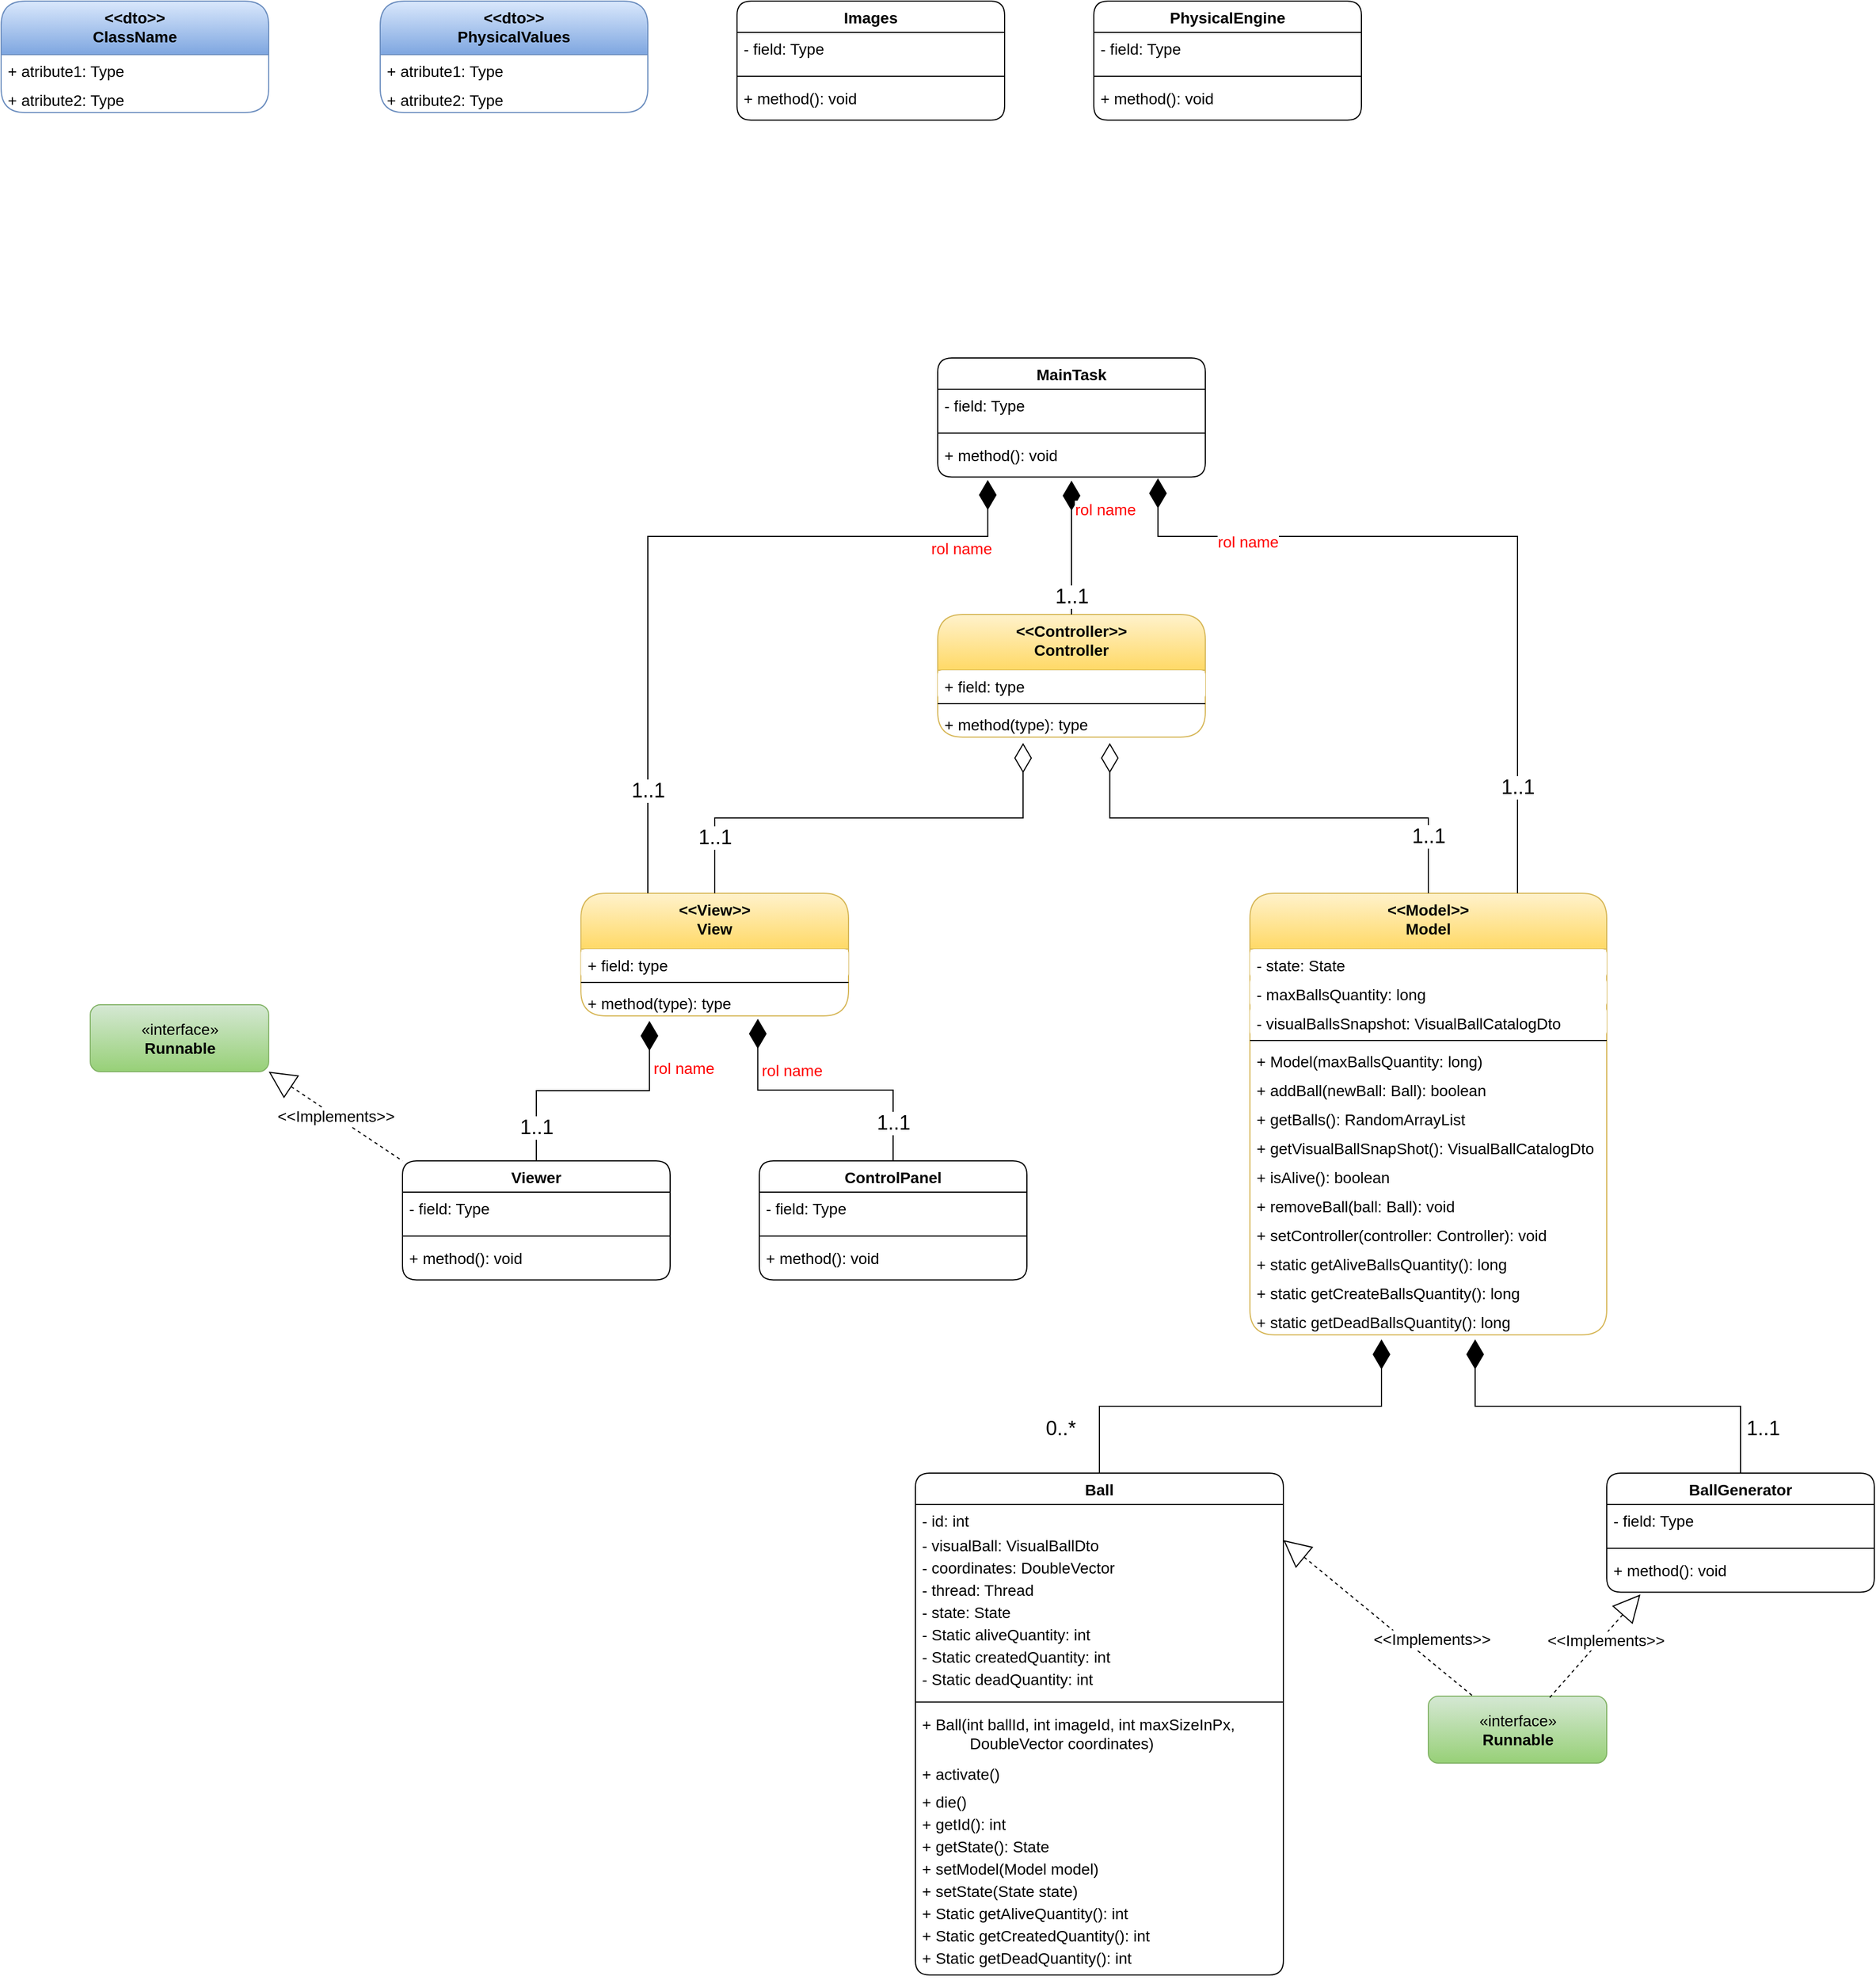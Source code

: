 <mxfile version="26.2.2">
  <diagram name="Pàgina-1" id="5-i0LoAllchSPsky1uXh">
    <mxGraphModel dx="3518" dy="3966" grid="1" gridSize="10" guides="1" tooltips="1" connect="1" arrows="1" fold="1" page="1" pageScale="1" pageWidth="2339" pageHeight="3300" math="0" shadow="0">
      <root>
        <mxCell id="0" />
        <mxCell id="1" parent="0" />
        <mxCell id="ZNmYSWNnTG8eC1XYa2wN-1" value="MainTask" style="swimlane;fontStyle=1;align=center;verticalAlign=top;childLayout=stackLayout;horizontal=1;startSize=28;horizontalStack=0;resizeParent=1;resizeParentMax=0;resizeLast=0;collapsible=1;marginBottom=0;rounded=1;fontFamily=Helvetica;fontSize=14;fontColor=default;fillColor=#FFFFFF;" parent="1" vertex="1">
          <mxGeometry x="360.0" y="120" width="240" height="106.71" as="geometry" />
        </mxCell>
        <mxCell id="ZNmYSWNnTG8eC1XYa2wN-2" value="- field: Type" style="text;strokeColor=none;fillColor=none;align=left;verticalAlign=top;spacingLeft=4;spacingRight=4;overflow=hidden;rotatable=0;points=[[0,0.5],[1,0.5]];portConstraint=eastwest;rounded=1;fontFamily=Helvetica;fontSize=14;fontColor=default;" parent="ZNmYSWNnTG8eC1XYa2wN-1" vertex="1">
          <mxGeometry y="28" width="240" height="34.108" as="geometry" />
        </mxCell>
        <mxCell id="ZNmYSWNnTG8eC1XYa2wN-3" value="" style="line;strokeWidth=1;fillColor=none;align=left;verticalAlign=middle;spacingTop=-1;spacingLeft=3;spacingRight=3;rotatable=0;labelPosition=right;points=[];portConstraint=eastwest;strokeColor=inherit;rounded=1;fontFamily=Helvetica;fontSize=14;fontColor=default;" parent="ZNmYSWNnTG8eC1XYa2wN-1" vertex="1">
          <mxGeometry y="62.108" width="240" height="10.495" as="geometry" />
        </mxCell>
        <mxCell id="ZNmYSWNnTG8eC1XYa2wN-4" value="+ method(): void" style="text;strokeColor=none;fillColor=none;align=left;verticalAlign=top;spacingLeft=4;spacingRight=4;overflow=hidden;rotatable=0;points=[[0,0.5],[1,0.5]];portConstraint=eastwest;rounded=1;fontFamily=Helvetica;fontSize=14;fontColor=default;" parent="ZNmYSWNnTG8eC1XYa2wN-1" vertex="1">
          <mxGeometry y="72.602" width="240" height="34.108" as="geometry" />
        </mxCell>
        <mxCell id="ZNmYSWNnTG8eC1XYa2wN-9" value="&lt;&lt;Controller&gt;&gt;&#xa;Controller" style="swimlane;fontStyle=1;align=center;verticalAlign=top;childLayout=stackLayout;horizontal=1;startSize=50;horizontalStack=0;resizeParent=1;resizeParentMax=0;resizeLast=0;collapsible=1;marginBottom=0;rounded=1;fillColor=#fff2cc;gradientColor=#ffd966;strokeColor=#d6b656;fontFamily=Helvetica;fontSize=14;fontColor=default;" parent="1" vertex="1">
          <mxGeometry x="360.0" y="350" width="240" height="110" as="geometry" />
        </mxCell>
        <mxCell id="ZNmYSWNnTG8eC1XYa2wN-10" value="+ field: type" style="text;align=left;verticalAlign=top;spacingLeft=4;spacingRight=4;overflow=hidden;rotatable=0;points=[[0,0.5],[1,0.5]];portConstraint=eastwest;rounded=1;fontFamily=Helvetica;fontSize=14;fontColor=default;fillColor=#FFFFFF;" parent="ZNmYSWNnTG8eC1XYa2wN-9" vertex="1">
          <mxGeometry y="50" width="240" height="26" as="geometry" />
        </mxCell>
        <mxCell id="ZNmYSWNnTG8eC1XYa2wN-11" value="" style="line;strokeWidth=1;align=left;verticalAlign=middle;spacingTop=-1;spacingLeft=3;spacingRight=3;rotatable=0;labelPosition=right;points=[];portConstraint=eastwest;rounded=1;fontFamily=Helvetica;fontSize=14;fontColor=default;fillColor=#FFFFFF;" parent="ZNmYSWNnTG8eC1XYa2wN-9" vertex="1">
          <mxGeometry y="76" width="240" height="8" as="geometry" />
        </mxCell>
        <mxCell id="ZNmYSWNnTG8eC1XYa2wN-12" value="+ method(type): type" style="text;align=left;verticalAlign=top;spacingLeft=4;spacingRight=4;overflow=hidden;rotatable=0;points=[[0,0.5],[1,0.5]];portConstraint=eastwest;rounded=1;fontFamily=Helvetica;fontSize=14;fontColor=default;fillColor=none;" parent="ZNmYSWNnTG8eC1XYa2wN-9" vertex="1">
          <mxGeometry y="84" width="240" height="26" as="geometry" />
        </mxCell>
        <mxCell id="ZNmYSWNnTG8eC1XYa2wN-13" value="&lt;&lt;Model&gt;&gt;&#xa;Model" style="swimlane;fontStyle=1;align=center;verticalAlign=top;childLayout=stackLayout;horizontal=1;startSize=50;horizontalStack=0;resizeParent=1;resizeParentMax=0;resizeLast=0;collapsible=1;marginBottom=0;rounded=1;fillColor=#fff2cc;gradientColor=#ffd966;strokeColor=#d6b656;fontFamily=Helvetica;fontSize=14;fontColor=default;" parent="1" vertex="1">
          <mxGeometry x="640" y="600" width="320" height="396" as="geometry" />
        </mxCell>
        <mxCell id="Lma66UrVPiz0UUMK3mIG-1" value="- state: State" style="text;align=left;verticalAlign=top;spacingLeft=4;spacingRight=4;overflow=hidden;rotatable=0;points=[[0,0.5],[1,0.5]];portConstraint=eastwest;rounded=1;fontFamily=Helvetica;fontSize=14;fontColor=default;fillColor=#FFFFFF;" vertex="1" parent="ZNmYSWNnTG8eC1XYa2wN-13">
          <mxGeometry y="50" width="320" height="26" as="geometry" />
        </mxCell>
        <mxCell id="ZNmYSWNnTG8eC1XYa2wN-14" value="- maxBallsQuantity: long" style="text;align=left;verticalAlign=top;spacingLeft=4;spacingRight=4;overflow=hidden;rotatable=0;points=[[0,0.5],[1,0.5]];portConstraint=eastwest;rounded=1;fontFamily=Helvetica;fontSize=14;fontColor=default;fillColor=#FFFFFF;" parent="ZNmYSWNnTG8eC1XYa2wN-13" vertex="1">
          <mxGeometry y="76" width="320" height="26" as="geometry" />
        </mxCell>
        <mxCell id="ZNmYSWNnTG8eC1XYa2wN-75" value="- visualBallsSnapshot: VisualBallCatalogDto" style="text;align=left;verticalAlign=top;spacingLeft=4;spacingRight=4;overflow=hidden;rotatable=0;points=[[0,0.5],[1,0.5]];portConstraint=eastwest;rounded=1;fontFamily=Helvetica;fontSize=14;fontColor=default;fillColor=#FFFFFF;" parent="ZNmYSWNnTG8eC1XYa2wN-13" vertex="1">
          <mxGeometry y="102" width="320" height="26" as="geometry" />
        </mxCell>
        <mxCell id="ZNmYSWNnTG8eC1XYa2wN-15" value="" style="line;strokeWidth=1;align=left;verticalAlign=middle;spacingTop=-1;spacingLeft=3;spacingRight=3;rotatable=0;labelPosition=right;points=[];portConstraint=eastwest;rounded=1;fontFamily=Helvetica;fontSize=14;fontColor=default;fillColor=#FFFFFF;" parent="ZNmYSWNnTG8eC1XYa2wN-13" vertex="1">
          <mxGeometry y="128" width="320" height="8" as="geometry" />
        </mxCell>
        <mxCell id="ZNmYSWNnTG8eC1XYa2wN-83" value="+ Model(maxBallsQuantity: long)" style="text;align=left;verticalAlign=top;spacingLeft=4;spacingRight=4;overflow=hidden;rotatable=0;points=[[0,0.5],[1,0.5]];portConstraint=eastwest;rounded=1;fontFamily=Helvetica;fontSize=14;fontColor=default;fillColor=none;" parent="ZNmYSWNnTG8eC1XYa2wN-13" vertex="1">
          <mxGeometry y="136" width="320" height="26" as="geometry" />
        </mxCell>
        <mxCell id="ZNmYSWNnTG8eC1XYa2wN-82" value="+ addBall(newBall: Ball): boolean" style="text;align=left;verticalAlign=top;spacingLeft=4;spacingRight=4;overflow=hidden;rotatable=0;points=[[0,0.5],[1,0.5]];portConstraint=eastwest;rounded=1;fontFamily=Helvetica;fontSize=14;fontColor=default;fillColor=none;" parent="ZNmYSWNnTG8eC1XYa2wN-13" vertex="1">
          <mxGeometry y="162" width="320" height="26" as="geometry" />
        </mxCell>
        <mxCell id="ZNmYSWNnTG8eC1XYa2wN-81" value="+ getBalls(): RandomArrayList" style="text;align=left;verticalAlign=top;spacingLeft=4;spacingRight=4;overflow=hidden;rotatable=0;points=[[0,0.5],[1,0.5]];portConstraint=eastwest;rounded=1;fontFamily=Helvetica;fontSize=14;fontColor=default;fillColor=none;" parent="ZNmYSWNnTG8eC1XYa2wN-13" vertex="1">
          <mxGeometry y="188" width="320" height="26" as="geometry" />
        </mxCell>
        <mxCell id="Lma66UrVPiz0UUMK3mIG-4" value="+ getVisualBallSnapShot(): VisualBallCatalogDto" style="text;align=left;verticalAlign=top;spacingLeft=4;spacingRight=4;overflow=hidden;rotatable=0;points=[[0,0.5],[1,0.5]];portConstraint=eastwest;rounded=1;fontFamily=Helvetica;fontSize=14;fontColor=default;fillColor=none;" vertex="1" parent="ZNmYSWNnTG8eC1XYa2wN-13">
          <mxGeometry y="214" width="320" height="26" as="geometry" />
        </mxCell>
        <mxCell id="ZNmYSWNnTG8eC1XYa2wN-80" value="+ isAlive(): boolean" style="text;align=left;verticalAlign=top;spacingLeft=4;spacingRight=4;overflow=hidden;rotatable=0;points=[[0,0.5],[1,0.5]];portConstraint=eastwest;rounded=1;fontFamily=Helvetica;fontSize=14;fontColor=default;fillColor=none;" parent="ZNmYSWNnTG8eC1XYa2wN-13" vertex="1">
          <mxGeometry y="240" width="320" height="26" as="geometry" />
        </mxCell>
        <mxCell id="ZNmYSWNnTG8eC1XYa2wN-85" value="+ removeBall(ball: Ball): void" style="text;align=left;verticalAlign=top;spacingLeft=4;spacingRight=4;overflow=hidden;rotatable=0;points=[[0,0.5],[1,0.5]];portConstraint=eastwest;rounded=1;fontFamily=Helvetica;fontSize=14;fontColor=default;fillColor=none;" parent="ZNmYSWNnTG8eC1XYa2wN-13" vertex="1">
          <mxGeometry y="266" width="320" height="26" as="geometry" />
        </mxCell>
        <mxCell id="ZNmYSWNnTG8eC1XYa2wN-79" value="+ setController(controller: Controller): void" style="text;align=left;verticalAlign=top;spacingLeft=4;spacingRight=4;overflow=hidden;rotatable=0;points=[[0,0.5],[1,0.5]];portConstraint=eastwest;rounded=1;fontFamily=Helvetica;fontSize=14;fontColor=default;fillColor=none;" parent="ZNmYSWNnTG8eC1XYa2wN-13" vertex="1">
          <mxGeometry y="292" width="320" height="26" as="geometry" />
        </mxCell>
        <mxCell id="ZNmYSWNnTG8eC1XYa2wN-16" value="+ static getAliveBallsQuantity(): long" style="text;align=left;verticalAlign=top;spacingLeft=4;spacingRight=4;overflow=hidden;rotatable=0;points=[[0,0.5],[1,0.5]];portConstraint=eastwest;rounded=1;fontFamily=Helvetica;fontSize=14;fontColor=default;fillColor=none;" parent="ZNmYSWNnTG8eC1XYa2wN-13" vertex="1">
          <mxGeometry y="318" width="320" height="26" as="geometry" />
        </mxCell>
        <mxCell id="ZNmYSWNnTG8eC1XYa2wN-78" value="+ static getCreateBallsQuantity(): long" style="text;align=left;verticalAlign=top;spacingLeft=4;spacingRight=4;overflow=hidden;rotatable=0;points=[[0,0.5],[1,0.5]];portConstraint=eastwest;rounded=1;fontFamily=Helvetica;fontSize=14;fontColor=default;fillColor=none;" parent="ZNmYSWNnTG8eC1XYa2wN-13" vertex="1">
          <mxGeometry y="344" width="320" height="26" as="geometry" />
        </mxCell>
        <mxCell id="ZNmYSWNnTG8eC1XYa2wN-84" value="+ static getDeadBallsQuantity(): long" style="text;align=left;verticalAlign=top;spacingLeft=4;spacingRight=4;overflow=hidden;rotatable=0;points=[[0,0.5],[1,0.5]];portConstraint=eastwest;rounded=1;fontFamily=Helvetica;fontSize=14;fontColor=default;fillColor=none;" parent="ZNmYSWNnTG8eC1XYa2wN-13" vertex="1">
          <mxGeometry y="370" width="320" height="26" as="geometry" />
        </mxCell>
        <mxCell id="ZNmYSWNnTG8eC1XYa2wN-17" value="&lt;&lt;View&gt;&gt;&#xa;View" style="swimlane;fontStyle=1;align=center;verticalAlign=top;childLayout=stackLayout;horizontal=1;startSize=50;horizontalStack=0;resizeParent=1;resizeParentMax=0;resizeLast=0;collapsible=1;marginBottom=0;rounded=1;fillColor=#fff2cc;gradientColor=#ffd966;strokeColor=#d6b656;fontFamily=Helvetica;fontSize=14;fontColor=default;" parent="1" vertex="1">
          <mxGeometry x="40.0" y="600" width="240" height="110" as="geometry" />
        </mxCell>
        <mxCell id="ZNmYSWNnTG8eC1XYa2wN-18" value="+ field: type" style="text;align=left;verticalAlign=top;spacingLeft=4;spacingRight=4;overflow=hidden;rotatable=0;points=[[0,0.5],[1,0.5]];portConstraint=eastwest;rounded=1;fontFamily=Helvetica;fontSize=14;fontColor=default;fillColor=#FFFFFF;" parent="ZNmYSWNnTG8eC1XYa2wN-17" vertex="1">
          <mxGeometry y="50" width="240" height="26" as="geometry" />
        </mxCell>
        <mxCell id="ZNmYSWNnTG8eC1XYa2wN-19" value="" style="line;strokeWidth=1;align=left;verticalAlign=middle;spacingTop=-1;spacingLeft=3;spacingRight=3;rotatable=0;labelPosition=right;points=[];portConstraint=eastwest;rounded=1;fontFamily=Helvetica;fontSize=14;fontColor=default;fillColor=#FFFFFF;" parent="ZNmYSWNnTG8eC1XYa2wN-17" vertex="1">
          <mxGeometry y="76" width="240" height="8" as="geometry" />
        </mxCell>
        <mxCell id="ZNmYSWNnTG8eC1XYa2wN-20" value="+ method(type): type" style="text;align=left;verticalAlign=top;spacingLeft=4;spacingRight=4;overflow=hidden;rotatable=0;points=[[0,0.5],[1,0.5]];portConstraint=eastwest;rounded=1;fontFamily=Helvetica;fontSize=14;fontColor=default;fillColor=none;" parent="ZNmYSWNnTG8eC1XYa2wN-17" vertex="1">
          <mxGeometry y="84" width="240" height="26" as="geometry" />
        </mxCell>
        <mxCell id="ZNmYSWNnTG8eC1XYa2wN-21" value="1..1" style="endArrow=diamondThin;endFill=1;endSize=24;html=1;rounded=0;fontSize=18;edgeStyle=elbowEdgeStyle;elbow=vertical;entryX=0.187;entryY=1.078;entryDx=0;entryDy=0;entryPerimeter=0;exitX=0.25;exitY=0;exitDx=0;exitDy=0;" parent="1" source="ZNmYSWNnTG8eC1XYa2wN-17" target="ZNmYSWNnTG8eC1XYa2wN-4" edge="1">
          <mxGeometry x="-0.727" width="160" relative="1" as="geometry">
            <mxPoint x="120" y="580" as="sourcePoint" />
            <mxPoint x="520.0" y="370" as="targetPoint" />
            <mxPoint as="offset" />
            <Array as="points">
              <mxPoint x="230" y="280" />
            </Array>
          </mxGeometry>
        </mxCell>
        <mxCell id="ZNmYSWNnTG8eC1XYa2wN-22" value="rol name" style="edgeLabel;html=1;align=center;verticalAlign=middle;resizable=0;points=[];fontColor=#FF0000;fontSize=14;" parent="ZNmYSWNnTG8eC1XYa2wN-21" vertex="1" connectable="0">
          <mxGeometry x="0.698" y="-3" relative="1" as="geometry">
            <mxPoint x="27" y="8" as="offset" />
          </mxGeometry>
        </mxCell>
        <mxCell id="ZNmYSWNnTG8eC1XYa2wN-23" value="1..1" style="endArrow=diamondThin;endFill=1;endSize=24;html=1;rounded=0;fontSize=18;edgeStyle=elbowEdgeStyle;elbow=vertical;exitX=0.75;exitY=0;exitDx=0;exitDy=0;entryX=0.823;entryY=1.034;entryDx=0;entryDy=0;entryPerimeter=0;" parent="1" source="ZNmYSWNnTG8eC1XYa2wN-13" target="ZNmYSWNnTG8eC1XYa2wN-4" edge="1">
          <mxGeometry x="-0.727" width="160" relative="1" as="geometry">
            <mxPoint x="400" y="470" as="sourcePoint" />
            <mxPoint x="520.0" y="370" as="targetPoint" />
            <mxPoint as="offset" />
            <Array as="points">
              <mxPoint x="690" y="280" />
            </Array>
          </mxGeometry>
        </mxCell>
        <mxCell id="ZNmYSWNnTG8eC1XYa2wN-24" value="rol name" style="edgeLabel;html=1;align=center;verticalAlign=middle;resizable=0;points=[];fontColor=#FF0000;fontSize=14;" parent="ZNmYSWNnTG8eC1XYa2wN-23" vertex="1" connectable="0">
          <mxGeometry x="0.698" y="-3" relative="1" as="geometry">
            <mxPoint x="27" y="8" as="offset" />
          </mxGeometry>
        </mxCell>
        <mxCell id="ZNmYSWNnTG8eC1XYa2wN-27" value="1..1" style="endArrow=diamondThin;endFill=1;endSize=24;html=1;rounded=0;fontSize=18;edgeStyle=elbowEdgeStyle;elbow=vertical;exitX=0.5;exitY=0;exitDx=0;exitDy=0;" parent="1" source="ZNmYSWNnTG8eC1XYa2wN-9" edge="1">
          <mxGeometry x="-0.727" width="160" relative="1" as="geometry">
            <mxPoint x="410" y="380" as="sourcePoint" />
            <mxPoint x="480" y="230" as="targetPoint" />
            <mxPoint as="offset" />
          </mxGeometry>
        </mxCell>
        <mxCell id="ZNmYSWNnTG8eC1XYa2wN-28" value="rol name" style="edgeLabel;html=1;align=center;verticalAlign=middle;resizable=0;points=[];fontColor=#FF0000;fontSize=14;" parent="ZNmYSWNnTG8eC1XYa2wN-27" vertex="1" connectable="0">
          <mxGeometry x="0.698" y="-3" relative="1" as="geometry">
            <mxPoint x="27" y="8" as="offset" />
          </mxGeometry>
        </mxCell>
        <mxCell id="ZNmYSWNnTG8eC1XYa2wN-29" value="&lt;font style=&quot;font-size: 18px;&quot;&gt;1..1&lt;/font&gt;" style="endArrow=diamondThin;endFill=0;endSize=24;html=1;rounded=0;entryX=0.319;entryY=1.201;entryDx=0;entryDy=0;entryPerimeter=0;edgeStyle=elbowEdgeStyle;elbow=vertical;fontSize=18;exitX=0.5;exitY=0;exitDx=0;exitDy=0;" parent="1" source="ZNmYSWNnTG8eC1XYa2wN-17" target="ZNmYSWNnTG8eC1XYa2wN-12" edge="1">
          <mxGeometry x="-0.756" width="160" relative="1" as="geometry">
            <mxPoint x="350" y="620" as="sourcePoint" />
            <mxPoint x="474.0" y="490" as="targetPoint" />
            <mxPoint as="offset" />
          </mxGeometry>
        </mxCell>
        <mxCell id="ZNmYSWNnTG8eC1XYa2wN-30" value="&lt;font style=&quot;font-size: 18px;&quot;&gt;1..1&lt;/font&gt;" style="endArrow=diamondThin;endFill=0;endSize=24;html=1;rounded=0;entryX=0.643;entryY=1.201;entryDx=0;entryDy=0;entryPerimeter=0;edgeStyle=elbowEdgeStyle;elbow=vertical;fontSize=18;exitX=0.5;exitY=0;exitDx=0;exitDy=0;" parent="1" source="ZNmYSWNnTG8eC1XYa2wN-13" target="ZNmYSWNnTG8eC1XYa2wN-12" edge="1">
          <mxGeometry x="-0.756" width="160" relative="1" as="geometry">
            <mxPoint x="350" y="620" as="sourcePoint" />
            <mxPoint x="474.0" y="490" as="targetPoint" />
            <mxPoint as="offset" />
          </mxGeometry>
        </mxCell>
        <mxCell id="ZNmYSWNnTG8eC1XYa2wN-31" value="&lt;&lt;dto&gt;&gt;&#xa;ClassName" style="swimlane;fontStyle=1;align=center;verticalAlign=top;childLayout=stackLayout;horizontal=1;startSize=48;horizontalStack=0;resizeParent=1;resizeParentMax=0;resizeLast=0;collapsible=1;marginBottom=0;fillColor=#dae8fc;strokeColor=#6c8ebf;gradientColor=#7ea6e0;rounded=1;fontFamily=Helvetica;fontSize=14;fontColor=default;" parent="1" vertex="1">
          <mxGeometry x="-480.0" y="-200" width="240" height="100" as="geometry" />
        </mxCell>
        <mxCell id="ZNmYSWNnTG8eC1XYa2wN-32" value="+ atribute1: Type" style="text;strokeColor=none;fillColor=none;align=left;verticalAlign=top;spacingLeft=4;spacingRight=4;overflow=hidden;rotatable=0;points=[[0,0.5],[1,0.5]];portConstraint=eastwest;fontFamily=Helvetica;fontSize=14;fontColor=default;" parent="ZNmYSWNnTG8eC1XYa2wN-31" vertex="1">
          <mxGeometry y="48" width="240" height="26" as="geometry" />
        </mxCell>
        <mxCell id="ZNmYSWNnTG8eC1XYa2wN-33" value="+ atribute2: Type" style="text;strokeColor=none;fillColor=none;align=left;verticalAlign=top;spacingLeft=4;spacingRight=4;overflow=hidden;rotatable=0;points=[[0,0.5],[1,0.5]];portConstraint=eastwest;fontFamily=Helvetica;fontSize=14;fontColor=default;" parent="ZNmYSWNnTG8eC1XYa2wN-31" vertex="1">
          <mxGeometry y="74" width="240" height="26" as="geometry" />
        </mxCell>
        <mxCell id="ZNmYSWNnTG8eC1XYa2wN-34" value="Ball" style="swimlane;fontStyle=1;align=center;verticalAlign=top;childLayout=stackLayout;horizontal=1;startSize=28;horizontalStack=0;resizeParent=1;resizeParentMax=0;resizeLast=0;collapsible=1;marginBottom=0;rounded=1;fontFamily=Helvetica;fontSize=14;fontColor=default;fillColor=#FFFFFF;" parent="1" vertex="1">
          <mxGeometry x="340" y="1120" width="330" height="450.005" as="geometry" />
        </mxCell>
        <mxCell id="Lma66UrVPiz0UUMK3mIG-11" value="- id: int" style="text;strokeColor=none;fillColor=none;align=left;verticalAlign=top;spacingLeft=4;spacingRight=4;overflow=hidden;rotatable=0;points=[[0,0.5],[1,0.5]];portConstraint=eastwest;rounded=1;fontFamily=Helvetica;fontSize=14;fontColor=default;" vertex="1" parent="ZNmYSWNnTG8eC1XYa2wN-34">
          <mxGeometry y="28" width="330" height="22" as="geometry" />
        </mxCell>
        <mxCell id="ZNmYSWNnTG8eC1XYa2wN-35" value="- visualBall: VisualBallDto" style="text;strokeColor=none;fillColor=none;align=left;verticalAlign=top;spacingLeft=4;spacingRight=4;overflow=hidden;rotatable=0;points=[[0,0.5],[1,0.5]];portConstraint=eastwest;rounded=1;fontFamily=Helvetica;fontSize=14;fontColor=default;" parent="ZNmYSWNnTG8eC1XYa2wN-34" vertex="1">
          <mxGeometry y="50" width="330" height="20" as="geometry" />
        </mxCell>
        <mxCell id="Lma66UrVPiz0UUMK3mIG-5" value="- coordinates: DoubleVector" style="text;strokeColor=none;fillColor=none;align=left;verticalAlign=top;spacingLeft=4;spacingRight=4;overflow=hidden;rotatable=0;points=[[0,0.5],[1,0.5]];portConstraint=eastwest;rounded=1;fontFamily=Helvetica;fontSize=14;fontColor=default;" vertex="1" parent="ZNmYSWNnTG8eC1XYa2wN-34">
          <mxGeometry y="70" width="330" height="20" as="geometry" />
        </mxCell>
        <mxCell id="Lma66UrVPiz0UUMK3mIG-6" value="- thread: Thread" style="text;strokeColor=none;fillColor=none;align=left;verticalAlign=top;spacingLeft=4;spacingRight=4;overflow=hidden;rotatable=0;points=[[0,0.5],[1,0.5]];portConstraint=eastwest;rounded=1;fontFamily=Helvetica;fontSize=14;fontColor=default;" vertex="1" parent="ZNmYSWNnTG8eC1XYa2wN-34">
          <mxGeometry y="90" width="330" height="20" as="geometry" />
        </mxCell>
        <mxCell id="Lma66UrVPiz0UUMK3mIG-9" value="- state: State" style="text;strokeColor=none;fillColor=none;align=left;verticalAlign=top;spacingLeft=4;spacingRight=4;overflow=hidden;rotatable=0;points=[[0,0.5],[1,0.5]];portConstraint=eastwest;rounded=1;fontFamily=Helvetica;fontSize=14;fontColor=default;" vertex="1" parent="ZNmYSWNnTG8eC1XYa2wN-34">
          <mxGeometry y="110" width="330" height="20" as="geometry" />
        </mxCell>
        <mxCell id="Lma66UrVPiz0UUMK3mIG-10" value="- Static aliveQuantity: int" style="text;strokeColor=none;fillColor=none;align=left;verticalAlign=top;spacingLeft=4;spacingRight=4;overflow=hidden;rotatable=0;points=[[0,0.5],[1,0.5]];portConstraint=eastwest;rounded=1;fontFamily=Helvetica;fontSize=14;fontColor=default;" vertex="1" parent="ZNmYSWNnTG8eC1XYa2wN-34">
          <mxGeometry y="130" width="330" height="20" as="geometry" />
        </mxCell>
        <mxCell id="Lma66UrVPiz0UUMK3mIG-15" value="- Static createdQuantity: int" style="text;strokeColor=none;fillColor=none;align=left;verticalAlign=top;spacingLeft=4;spacingRight=4;overflow=hidden;rotatable=0;points=[[0,0.5],[1,0.5]];portConstraint=eastwest;rounded=1;fontFamily=Helvetica;fontSize=14;fontColor=default;" vertex="1" parent="ZNmYSWNnTG8eC1XYa2wN-34">
          <mxGeometry y="150" width="330" height="20" as="geometry" />
        </mxCell>
        <mxCell id="Lma66UrVPiz0UUMK3mIG-7" value="- Static deadQuantity: int" style="text;strokeColor=none;fillColor=none;align=left;verticalAlign=top;spacingLeft=4;spacingRight=4;overflow=hidden;rotatable=0;points=[[0,0.5],[1,0.5]];portConstraint=eastwest;rounded=1;fontFamily=Helvetica;fontSize=14;fontColor=default;" vertex="1" parent="ZNmYSWNnTG8eC1XYa2wN-34">
          <mxGeometry y="170" width="330" height="30" as="geometry" />
        </mxCell>
        <mxCell id="ZNmYSWNnTG8eC1XYa2wN-36" value="" style="line;strokeWidth=1;fillColor=none;align=left;verticalAlign=middle;spacingTop=-1;spacingLeft=3;spacingRight=3;rotatable=0;labelPosition=right;points=[];portConstraint=eastwest;strokeColor=inherit;rounded=1;fontFamily=Helvetica;fontSize=14;fontColor=default;" parent="ZNmYSWNnTG8eC1XYa2wN-34" vertex="1">
          <mxGeometry y="200" width="330" height="10.495" as="geometry" />
        </mxCell>
        <mxCell id="ZNmYSWNnTG8eC1XYa2wN-37" value="+ Ball(int ballId, int imageId, int maxSizeInPx, &#xa;           DoubleVector coordinates)" style="text;strokeColor=none;fillColor=none;align=left;verticalAlign=top;spacingLeft=4;spacingRight=4;overflow=hidden;rotatable=0;points=[[0,0.5],[1,0.5]];portConstraint=eastwest;rounded=1;fontFamily=Helvetica;fontSize=14;fontColor=default;" parent="ZNmYSWNnTG8eC1XYa2wN-34" vertex="1">
          <mxGeometry y="210.495" width="330" height="44.63" as="geometry" />
        </mxCell>
        <mxCell id="Lma66UrVPiz0UUMK3mIG-24" value="+ activate()" style="text;strokeColor=none;fillColor=none;align=left;verticalAlign=top;spacingLeft=4;spacingRight=4;overflow=hidden;rotatable=0;points=[[0,0.5],[1,0.5]];portConstraint=eastwest;rounded=1;fontFamily=Helvetica;fontSize=14;fontColor=default;" vertex="1" parent="ZNmYSWNnTG8eC1XYa2wN-34">
          <mxGeometry y="255.125" width="330" height="24.88" as="geometry" />
        </mxCell>
        <mxCell id="Lma66UrVPiz0UUMK3mIG-8" value="+ die()" style="text;strokeColor=none;fillColor=none;align=left;verticalAlign=top;spacingLeft=4;spacingRight=4;overflow=hidden;rotatable=0;points=[[0,0.5],[1,0.5]];portConstraint=eastwest;rounded=1;fontFamily=Helvetica;fontSize=14;fontColor=default;" vertex="1" parent="ZNmYSWNnTG8eC1XYa2wN-34">
          <mxGeometry y="280.005" width="330" height="20" as="geometry" />
        </mxCell>
        <mxCell id="Lma66UrVPiz0UUMK3mIG-17" value="+ getId(): int" style="text;strokeColor=none;fillColor=none;align=left;verticalAlign=top;spacingLeft=4;spacingRight=4;overflow=hidden;rotatable=0;points=[[0,0.5],[1,0.5]];portConstraint=eastwest;rounded=1;fontFamily=Helvetica;fontSize=14;fontColor=default;" vertex="1" parent="ZNmYSWNnTG8eC1XYa2wN-34">
          <mxGeometry y="300.005" width="330" height="20" as="geometry" />
        </mxCell>
        <mxCell id="Lma66UrVPiz0UUMK3mIG-18" value="+ getState(): State" style="text;strokeColor=none;fillColor=none;align=left;verticalAlign=top;spacingLeft=4;spacingRight=4;overflow=hidden;rotatable=0;points=[[0,0.5],[1,0.5]];portConstraint=eastwest;rounded=1;fontFamily=Helvetica;fontSize=14;fontColor=default;" vertex="1" parent="ZNmYSWNnTG8eC1XYa2wN-34">
          <mxGeometry y="320.005" width="330" height="20" as="geometry" />
        </mxCell>
        <mxCell id="Lma66UrVPiz0UUMK3mIG-19" value="+ setModel(Model model)" style="text;strokeColor=none;fillColor=none;align=left;verticalAlign=top;spacingLeft=4;spacingRight=4;overflow=hidden;rotatable=0;points=[[0,0.5],[1,0.5]];portConstraint=eastwest;rounded=1;fontFamily=Helvetica;fontSize=14;fontColor=default;" vertex="1" parent="ZNmYSWNnTG8eC1XYa2wN-34">
          <mxGeometry y="340.005" width="330" height="20" as="geometry" />
        </mxCell>
        <mxCell id="Lma66UrVPiz0UUMK3mIG-20" value="+ setState(State state)" style="text;strokeColor=none;fillColor=none;align=left;verticalAlign=top;spacingLeft=4;spacingRight=4;overflow=hidden;rotatable=0;points=[[0,0.5],[1,0.5]];portConstraint=eastwest;rounded=1;fontFamily=Helvetica;fontSize=14;fontColor=default;" vertex="1" parent="ZNmYSWNnTG8eC1XYa2wN-34">
          <mxGeometry y="360.005" width="330" height="20" as="geometry" />
        </mxCell>
        <mxCell id="Lma66UrVPiz0UUMK3mIG-21" value="+ Static getAliveQuantity(): int" style="text;strokeColor=none;fillColor=none;align=left;verticalAlign=top;spacingLeft=4;spacingRight=4;overflow=hidden;rotatable=0;points=[[0,0.5],[1,0.5]];portConstraint=eastwest;rounded=1;fontFamily=Helvetica;fontSize=14;fontColor=default;" vertex="1" parent="ZNmYSWNnTG8eC1XYa2wN-34">
          <mxGeometry y="380.005" width="330" height="20" as="geometry" />
        </mxCell>
        <mxCell id="Lma66UrVPiz0UUMK3mIG-22" value="+ Static getCreatedQuantity(): int" style="text;strokeColor=none;fillColor=none;align=left;verticalAlign=top;spacingLeft=4;spacingRight=4;overflow=hidden;rotatable=0;points=[[0,0.5],[1,0.5]];portConstraint=eastwest;rounded=1;fontFamily=Helvetica;fontSize=14;fontColor=default;" vertex="1" parent="ZNmYSWNnTG8eC1XYa2wN-34">
          <mxGeometry y="400.005" width="330" height="20" as="geometry" />
        </mxCell>
        <mxCell id="Lma66UrVPiz0UUMK3mIG-23" value="+ Static getDeadQuantity(): int" style="text;strokeColor=none;fillColor=none;align=left;verticalAlign=top;spacingLeft=4;spacingRight=4;overflow=hidden;rotatable=0;points=[[0,0.5],[1,0.5]];portConstraint=eastwest;rounded=1;fontFamily=Helvetica;fontSize=14;fontColor=default;" vertex="1" parent="ZNmYSWNnTG8eC1XYa2wN-34">
          <mxGeometry y="420.005" width="330" height="30" as="geometry" />
        </mxCell>
        <mxCell id="ZNmYSWNnTG8eC1XYa2wN-40" value="Viewer" style="swimlane;fontStyle=1;align=center;verticalAlign=top;childLayout=stackLayout;horizontal=1;startSize=28;horizontalStack=0;resizeParent=1;resizeParentMax=0;resizeLast=0;collapsible=1;marginBottom=0;rounded=1;fontFamily=Helvetica;fontSize=14;fontColor=default;fillColor=#FFFFFF;" parent="1" vertex="1">
          <mxGeometry x="-120.0" y="840" width="240" height="106.71" as="geometry" />
        </mxCell>
        <mxCell id="ZNmYSWNnTG8eC1XYa2wN-41" value="- field: Type" style="text;strokeColor=none;fillColor=none;align=left;verticalAlign=top;spacingLeft=4;spacingRight=4;overflow=hidden;rotatable=0;points=[[0,0.5],[1,0.5]];portConstraint=eastwest;rounded=1;fontFamily=Helvetica;fontSize=14;fontColor=default;" parent="ZNmYSWNnTG8eC1XYa2wN-40" vertex="1">
          <mxGeometry y="28" width="240" height="34.108" as="geometry" />
        </mxCell>
        <mxCell id="ZNmYSWNnTG8eC1XYa2wN-42" value="" style="line;strokeWidth=1;fillColor=none;align=left;verticalAlign=middle;spacingTop=-1;spacingLeft=3;spacingRight=3;rotatable=0;labelPosition=right;points=[];portConstraint=eastwest;strokeColor=inherit;rounded=1;fontFamily=Helvetica;fontSize=14;fontColor=default;" parent="ZNmYSWNnTG8eC1XYa2wN-40" vertex="1">
          <mxGeometry y="62.108" width="240" height="10.495" as="geometry" />
        </mxCell>
        <mxCell id="ZNmYSWNnTG8eC1XYa2wN-43" value="+ method(): void" style="text;strokeColor=none;fillColor=none;align=left;verticalAlign=top;spacingLeft=4;spacingRight=4;overflow=hidden;rotatable=0;points=[[0,0.5],[1,0.5]];portConstraint=eastwest;rounded=1;fontFamily=Helvetica;fontSize=14;fontColor=default;" parent="ZNmYSWNnTG8eC1XYa2wN-40" vertex="1">
          <mxGeometry y="72.602" width="240" height="34.108" as="geometry" />
        </mxCell>
        <mxCell id="ZNmYSWNnTG8eC1XYa2wN-44" value="ControlPanel" style="swimlane;fontStyle=1;align=center;verticalAlign=top;childLayout=stackLayout;horizontal=1;startSize=28;horizontalStack=0;resizeParent=1;resizeParentMax=0;resizeLast=0;collapsible=1;marginBottom=0;rounded=1;fontFamily=Helvetica;fontSize=14;fontColor=default;fillColor=#FFFFFF;" parent="1" vertex="1">
          <mxGeometry x="200.0" y="840" width="240" height="106.71" as="geometry" />
        </mxCell>
        <mxCell id="ZNmYSWNnTG8eC1XYa2wN-45" value="- field: Type" style="text;strokeColor=none;fillColor=none;align=left;verticalAlign=top;spacingLeft=4;spacingRight=4;overflow=hidden;rotatable=0;points=[[0,0.5],[1,0.5]];portConstraint=eastwest;rounded=1;fontFamily=Helvetica;fontSize=14;fontColor=default;" parent="ZNmYSWNnTG8eC1XYa2wN-44" vertex="1">
          <mxGeometry y="28" width="240" height="34.108" as="geometry" />
        </mxCell>
        <mxCell id="ZNmYSWNnTG8eC1XYa2wN-46" value="" style="line;strokeWidth=1;fillColor=none;align=left;verticalAlign=middle;spacingTop=-1;spacingLeft=3;spacingRight=3;rotatable=0;labelPosition=right;points=[];portConstraint=eastwest;strokeColor=inherit;rounded=1;fontFamily=Helvetica;fontSize=14;fontColor=default;" parent="ZNmYSWNnTG8eC1XYa2wN-44" vertex="1">
          <mxGeometry y="62.108" width="240" height="10.495" as="geometry" />
        </mxCell>
        <mxCell id="ZNmYSWNnTG8eC1XYa2wN-47" value="+ method(): void" style="text;strokeColor=none;fillColor=none;align=left;verticalAlign=top;spacingLeft=4;spacingRight=4;overflow=hidden;rotatable=0;points=[[0,0.5],[1,0.5]];portConstraint=eastwest;rounded=1;fontFamily=Helvetica;fontSize=14;fontColor=default;" parent="ZNmYSWNnTG8eC1XYa2wN-44" vertex="1">
          <mxGeometry y="72.602" width="240" height="34.108" as="geometry" />
        </mxCell>
        <mxCell id="ZNmYSWNnTG8eC1XYa2wN-48" value="1..1" style="endArrow=diamondThin;endFill=1;endSize=24;html=1;rounded=0;fontSize=18;edgeStyle=elbowEdgeStyle;elbow=vertical;exitX=0.5;exitY=0;exitDx=0;exitDy=0;entryX=0.256;entryY=1.171;entryDx=0;entryDy=0;entryPerimeter=0;" parent="1" source="ZNmYSWNnTG8eC1XYa2wN-40" target="ZNmYSWNnTG8eC1XYa2wN-20" edge="1">
          <mxGeometry x="-0.73" width="160" relative="1" as="geometry">
            <mxPoint x="470" y="670" as="sourcePoint" />
            <mxPoint x="590.0" y="570" as="targetPoint" />
            <mxPoint as="offset" />
          </mxGeometry>
        </mxCell>
        <mxCell id="ZNmYSWNnTG8eC1XYa2wN-49" value="rol name" style="edgeLabel;html=1;align=center;verticalAlign=middle;resizable=0;points=[];fontColor=#FF0000;fontSize=14;" parent="ZNmYSWNnTG8eC1XYa2wN-48" vertex="1" connectable="0">
          <mxGeometry x="0.698" y="-3" relative="1" as="geometry">
            <mxPoint x="27" y="8" as="offset" />
          </mxGeometry>
        </mxCell>
        <mxCell id="ZNmYSWNnTG8eC1XYa2wN-50" value="1..1" style="endArrow=diamondThin;endFill=1;endSize=24;html=1;rounded=0;fontSize=18;edgeStyle=elbowEdgeStyle;elbow=vertical;exitX=0.5;exitY=0;exitDx=0;exitDy=0;entryX=0.661;entryY=1.099;entryDx=0;entryDy=0;entryPerimeter=0;" parent="1" source="ZNmYSWNnTG8eC1XYa2wN-44" target="ZNmYSWNnTG8eC1XYa2wN-20" edge="1">
          <mxGeometry x="-0.727" width="160" relative="1" as="geometry">
            <mxPoint x="210" y="800" as="sourcePoint" />
            <mxPoint x="330.0" y="700" as="targetPoint" />
            <mxPoint as="offset" />
          </mxGeometry>
        </mxCell>
        <mxCell id="ZNmYSWNnTG8eC1XYa2wN-51" value="rol name" style="edgeLabel;html=1;align=center;verticalAlign=middle;resizable=0;points=[];fontColor=#FF0000;fontSize=14;" parent="ZNmYSWNnTG8eC1XYa2wN-50" vertex="1" connectable="0">
          <mxGeometry x="0.698" y="-3" relative="1" as="geometry">
            <mxPoint x="27" y="8" as="offset" />
          </mxGeometry>
        </mxCell>
        <mxCell id="ZNmYSWNnTG8eC1XYa2wN-52" value="«interface»&lt;br&gt;&lt;b&gt;Runnable&lt;/b&gt;" style="html=1;rounded=1;fillColor=#d5e8d4;strokeColor=#82b366;gradientColor=#97d077;fontFamily=Helvetica;fontSize=14;fontColor=default;" parent="1" vertex="1">
          <mxGeometry x="-400.0" y="700" width="160" height="60" as="geometry" />
        </mxCell>
        <mxCell id="ZNmYSWNnTG8eC1XYa2wN-53" value="&amp;lt;&amp;lt;Implements&amp;gt;&amp;gt;" style="rounded=1;orthogonalLoop=1;jettySize=auto;html=1;exitX=1;exitY=1;exitDx=0;exitDy=0;strokeWidth=1;startArrow=block;startFill=0;endArrow=none;endFill=0;startSize=22;endSize=18;dashed=1;entryX=0;entryY=0;entryDx=0;entryDy=0;fontSize=14;" parent="1" source="ZNmYSWNnTG8eC1XYa2wN-52" target="ZNmYSWNnTG8eC1XYa2wN-40" edge="1">
          <mxGeometry relative="1" as="geometry">
            <mxPoint x="62.128" y="784.409" as="targetPoint" />
            <mxPoint x="-70" y="690" as="sourcePoint" />
          </mxGeometry>
        </mxCell>
        <mxCell id="ZNmYSWNnTG8eC1XYa2wN-54" value="&amp;lt;&amp;lt;Implements&amp;gt;&amp;gt;" style="rounded=1;orthogonalLoop=1;jettySize=auto;html=1;strokeWidth=1;startArrow=block;startFill=0;endArrow=none;endFill=0;startSize=22;endSize=18;dashed=1;entryX=0.25;entryY=0;entryDx=0;entryDy=0;fontSize=14;exitX=1;exitY=0.5;exitDx=0;exitDy=0;" parent="1" source="ZNmYSWNnTG8eC1XYa2wN-35" target="ZNmYSWNnTG8eC1XYa2wN-55" edge="1">
          <mxGeometry x="0.451" y="16" relative="1" as="geometry">
            <mxPoint x="882.128" y="1064.409" as="targetPoint" />
            <mxPoint x="750" y="970" as="sourcePoint" />
            <Array as="points" />
            <mxPoint x="-1" as="offset" />
          </mxGeometry>
        </mxCell>
        <mxCell id="ZNmYSWNnTG8eC1XYa2wN-55" value="«interface»&lt;br&gt;&lt;b&gt;Runnable&lt;/b&gt;" style="html=1;rounded=1;fillColor=#d5e8d4;strokeColor=#82b366;gradientColor=#97d077;fontFamily=Helvetica;fontSize=14;fontColor=default;" parent="1" vertex="1">
          <mxGeometry x="799.998" y="1319.999" width="160" height="60" as="geometry" />
        </mxCell>
        <mxCell id="ZNmYSWNnTG8eC1XYa2wN-57" value="BallGenerator" style="swimlane;fontStyle=1;align=center;verticalAlign=top;childLayout=stackLayout;horizontal=1;startSize=28;horizontalStack=0;resizeParent=1;resizeParentMax=0;resizeLast=0;collapsible=1;marginBottom=0;rounded=1;fontFamily=Helvetica;fontSize=14;fontColor=default;fillColor=#FFFFFF;" parent="1" vertex="1">
          <mxGeometry x="960.0" y="1120" width="240" height="106.71" as="geometry" />
        </mxCell>
        <mxCell id="ZNmYSWNnTG8eC1XYa2wN-58" value="- field: Type" style="text;strokeColor=none;fillColor=none;align=left;verticalAlign=top;spacingLeft=4;spacingRight=4;overflow=hidden;rotatable=0;points=[[0,0.5],[1,0.5]];portConstraint=eastwest;rounded=1;fontFamily=Helvetica;fontSize=14;fontColor=default;" parent="ZNmYSWNnTG8eC1XYa2wN-57" vertex="1">
          <mxGeometry y="28" width="240" height="34.108" as="geometry" />
        </mxCell>
        <mxCell id="ZNmYSWNnTG8eC1XYa2wN-59" value="" style="line;strokeWidth=1;fillColor=none;align=left;verticalAlign=middle;spacingTop=-1;spacingLeft=3;spacingRight=3;rotatable=0;labelPosition=right;points=[];portConstraint=eastwest;strokeColor=inherit;rounded=1;fontFamily=Helvetica;fontSize=14;fontColor=default;" parent="ZNmYSWNnTG8eC1XYa2wN-57" vertex="1">
          <mxGeometry y="62.108" width="240" height="10.495" as="geometry" />
        </mxCell>
        <mxCell id="ZNmYSWNnTG8eC1XYa2wN-60" value="+ method(): void" style="text;strokeColor=none;fillColor=none;align=left;verticalAlign=top;spacingLeft=4;spacingRight=4;overflow=hidden;rotatable=0;points=[[0,0.5],[1,0.5]];portConstraint=eastwest;rounded=1;fontFamily=Helvetica;fontSize=14;fontColor=default;" parent="ZNmYSWNnTG8eC1XYa2wN-57" vertex="1">
          <mxGeometry y="72.602" width="240" height="34.108" as="geometry" />
        </mxCell>
        <mxCell id="ZNmYSWNnTG8eC1XYa2wN-61" value="1..1" style="endArrow=diamondThin;endFill=1;endSize=24;html=1;rounded=0;fontSize=18;edgeStyle=elbowEdgeStyle;elbow=vertical;exitX=0.5;exitY=0;exitDx=0;exitDy=0;" parent="1" source="ZNmYSWNnTG8eC1XYa2wN-57" edge="1">
          <mxGeometry x="-0.776" y="-20" width="160" relative="1" as="geometry">
            <mxPoint x="860" y="880" as="sourcePoint" />
            <mxPoint x="842" y="1000" as="targetPoint" />
            <mxPoint as="offset" />
          </mxGeometry>
        </mxCell>
        <mxCell id="ZNmYSWNnTG8eC1XYa2wN-63" value="&amp;lt;&amp;lt;Implements&amp;gt;&amp;gt;" style="rounded=1;orthogonalLoop=1;jettySize=auto;html=1;exitX=0.126;exitY=1.061;exitDx=0;exitDy=0;strokeWidth=1;startArrow=block;startFill=0;endArrow=none;endFill=0;startSize=22;endSize=18;dashed=1;fontSize=14;entryX=0.67;entryY=0.053;entryDx=0;entryDy=0;entryPerimeter=0;exitPerimeter=0;" parent="1" source="ZNmYSWNnTG8eC1XYa2wN-60" target="ZNmYSWNnTG8eC1XYa2wN-55" edge="1">
          <mxGeometry x="-0.19" y="5" relative="1" as="geometry">
            <mxPoint x="1160" y="950" as="targetPoint" />
            <mxPoint x="840" y="980" as="sourcePoint" />
            <mxPoint x="-1" as="offset" />
          </mxGeometry>
        </mxCell>
        <mxCell id="ZNmYSWNnTG8eC1XYa2wN-64" value="Images" style="swimlane;fontStyle=1;align=center;verticalAlign=top;childLayout=stackLayout;horizontal=1;startSize=28;horizontalStack=0;resizeParent=1;resizeParentMax=0;resizeLast=0;collapsible=1;marginBottom=0;rounded=1;fontFamily=Helvetica;fontSize=14;fontColor=default;fillColor=#FFFFFF;" parent="1" vertex="1">
          <mxGeometry x="180.0" y="-200" width="240" height="106.71" as="geometry" />
        </mxCell>
        <mxCell id="ZNmYSWNnTG8eC1XYa2wN-65" value="- field: Type" style="text;strokeColor=none;fillColor=none;align=left;verticalAlign=top;spacingLeft=4;spacingRight=4;overflow=hidden;rotatable=0;points=[[0,0.5],[1,0.5]];portConstraint=eastwest;rounded=1;fontFamily=Helvetica;fontSize=14;fontColor=default;" parent="ZNmYSWNnTG8eC1XYa2wN-64" vertex="1">
          <mxGeometry y="28" width="240" height="34.108" as="geometry" />
        </mxCell>
        <mxCell id="ZNmYSWNnTG8eC1XYa2wN-66" value="" style="line;strokeWidth=1;fillColor=none;align=left;verticalAlign=middle;spacingTop=-1;spacingLeft=3;spacingRight=3;rotatable=0;labelPosition=right;points=[];portConstraint=eastwest;strokeColor=inherit;rounded=1;fontFamily=Helvetica;fontSize=14;fontColor=default;" parent="ZNmYSWNnTG8eC1XYa2wN-64" vertex="1">
          <mxGeometry y="62.108" width="240" height="10.495" as="geometry" />
        </mxCell>
        <mxCell id="ZNmYSWNnTG8eC1XYa2wN-67" value="+ method(): void" style="text;strokeColor=none;fillColor=none;align=left;verticalAlign=top;spacingLeft=4;spacingRight=4;overflow=hidden;rotatable=0;points=[[0,0.5],[1,0.5]];portConstraint=eastwest;rounded=1;fontFamily=Helvetica;fontSize=14;fontColor=default;" parent="ZNmYSWNnTG8eC1XYa2wN-64" vertex="1">
          <mxGeometry y="72.602" width="240" height="34.108" as="geometry" />
        </mxCell>
        <mxCell id="ZNmYSWNnTG8eC1XYa2wN-68" value="PhysicalEngine&#xa;" style="swimlane;fontStyle=1;align=center;verticalAlign=top;childLayout=stackLayout;horizontal=1;startSize=28;horizontalStack=0;resizeParent=1;resizeParentMax=0;resizeLast=0;collapsible=1;marginBottom=0;rounded=1;fontFamily=Helvetica;fontSize=14;fontColor=default;fillColor=#FFFFFF;" parent="1" vertex="1">
          <mxGeometry x="500.0" y="-200.0" width="240" height="106.71" as="geometry" />
        </mxCell>
        <mxCell id="ZNmYSWNnTG8eC1XYa2wN-69" value="- field: Type" style="text;strokeColor=none;fillColor=none;align=left;verticalAlign=top;spacingLeft=4;spacingRight=4;overflow=hidden;rotatable=0;points=[[0,0.5],[1,0.5]];portConstraint=eastwest;rounded=1;fontFamily=Helvetica;fontSize=14;fontColor=default;" parent="ZNmYSWNnTG8eC1XYa2wN-68" vertex="1">
          <mxGeometry y="28" width="240" height="34.108" as="geometry" />
        </mxCell>
        <mxCell id="ZNmYSWNnTG8eC1XYa2wN-70" value="" style="line;strokeWidth=1;fillColor=none;align=left;verticalAlign=middle;spacingTop=-1;spacingLeft=3;spacingRight=3;rotatable=0;labelPosition=right;points=[];portConstraint=eastwest;strokeColor=inherit;rounded=1;fontFamily=Helvetica;fontSize=14;fontColor=default;" parent="ZNmYSWNnTG8eC1XYa2wN-68" vertex="1">
          <mxGeometry y="62.108" width="240" height="10.495" as="geometry" />
        </mxCell>
        <mxCell id="ZNmYSWNnTG8eC1XYa2wN-71" value="+ method(): void" style="text;strokeColor=none;fillColor=none;align=left;verticalAlign=top;spacingLeft=4;spacingRight=4;overflow=hidden;rotatable=0;points=[[0,0.5],[1,0.5]];portConstraint=eastwest;rounded=1;fontFamily=Helvetica;fontSize=14;fontColor=default;" parent="ZNmYSWNnTG8eC1XYa2wN-68" vertex="1">
          <mxGeometry y="72.602" width="240" height="34.108" as="geometry" />
        </mxCell>
        <mxCell id="ZNmYSWNnTG8eC1XYa2wN-72" value="&lt;&lt;dto&gt;&gt;&#xa;PhysicalValues" style="swimlane;fontStyle=1;align=center;verticalAlign=top;childLayout=stackLayout;horizontal=1;startSize=48;horizontalStack=0;resizeParent=1;resizeParentMax=0;resizeLast=0;collapsible=1;marginBottom=0;fillColor=#dae8fc;strokeColor=#6c8ebf;gradientColor=#7ea6e0;rounded=1;fontFamily=Helvetica;fontSize=14;fontColor=default;" parent="1" vertex="1">
          <mxGeometry x="-140.0" y="-200" width="240" height="100" as="geometry" />
        </mxCell>
        <mxCell id="ZNmYSWNnTG8eC1XYa2wN-73" value="+ atribute1: Type" style="text;strokeColor=none;fillColor=none;align=left;verticalAlign=top;spacingLeft=4;spacingRight=4;overflow=hidden;rotatable=0;points=[[0,0.5],[1,0.5]];portConstraint=eastwest;fontFamily=Helvetica;fontSize=14;fontColor=default;" parent="ZNmYSWNnTG8eC1XYa2wN-72" vertex="1">
          <mxGeometry y="48" width="240" height="26" as="geometry" />
        </mxCell>
        <mxCell id="ZNmYSWNnTG8eC1XYa2wN-74" value="+ atribute2: Type" style="text;strokeColor=none;fillColor=none;align=left;verticalAlign=top;spacingLeft=4;spacingRight=4;overflow=hidden;rotatable=0;points=[[0,0.5],[1,0.5]];portConstraint=eastwest;fontFamily=Helvetica;fontSize=14;fontColor=default;" parent="ZNmYSWNnTG8eC1XYa2wN-72" vertex="1">
          <mxGeometry y="74" width="240" height="26" as="geometry" />
        </mxCell>
        <mxCell id="Lma66UrVPiz0UUMK3mIG-2" value="0..*" style="endArrow=diamondThin;endFill=1;endSize=24;html=1;rounded=0;fontSize=18;edgeStyle=elbowEdgeStyle;elbow=vertical;exitX=0.5;exitY=0;exitDx=0;exitDy=0;" edge="1" parent="1" source="ZNmYSWNnTG8eC1XYa2wN-34">
          <mxGeometry x="-0.785" y="35" width="160" relative="1" as="geometry">
            <mxPoint x="760" y="1160" as="sourcePoint" />
            <mxPoint x="758" y="1000" as="targetPoint" />
            <mxPoint as="offset" />
          </mxGeometry>
        </mxCell>
      </root>
    </mxGraphModel>
  </diagram>
</mxfile>
